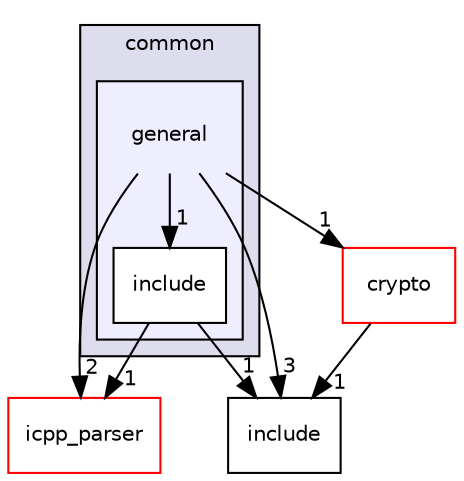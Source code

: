 digraph "general" {
  compound=true
  node [ fontsize="10", fontname="Helvetica"];
  edge [ labelfontsize="10", labelfontname="Helvetica"];
  subgraph clusterdir_a4dd272aad19606621d5cdd3bcc68a0e {
    graph [ bgcolor="#ddddee", pencolor="black", label="common" fontname="Helvetica", fontsize="10", URL="dir_a4dd272aad19606621d5cdd3bcc68a0e.html"]
  subgraph clusterdir_0035c26b3779a454e9f59b98e5e5e84a {
    graph [ bgcolor="#eeeeff", pencolor="black", label="" URL="dir_0035c26b3779a454e9f59b98e5e5e84a.html"];
    dir_0035c26b3779a454e9f59b98e5e5e84a [shape=plaintext label="general"];
    dir_b64dbe13b43be106e4ce5c0865e2bb52 [shape=box label="include" color="black" fillcolor="white" style="filled" URL="dir_b64dbe13b43be106e4ce5c0865e2bb52.html"];
  }
  }
  dir_9a09475e64ca178f832d9cd2d32ea8b5 [shape=box label="icpp_parser" fillcolor="white" style="filled" color="red" URL="dir_9a09475e64ca178f832d9cd2d32ea8b5.html"];
  dir_d44c64559bbebec7f509842c48db8b23 [shape=box label="include" URL="dir_d44c64559bbebec7f509842c48db8b23.html"];
  dir_56391ec4d69eaa199d2926799b649a45 [shape=box label="crypto" fillcolor="white" style="filled" color="red" URL="dir_56391ec4d69eaa199d2926799b649a45.html"];
  dir_56391ec4d69eaa199d2926799b649a45->dir_d44c64559bbebec7f509842c48db8b23 [headlabel="1", labeldistance=1.5 headhref="dir_000009_000015.html"];
  dir_b64dbe13b43be106e4ce5c0865e2bb52->dir_9a09475e64ca178f832d9cd2d32ea8b5 [headlabel="1", labeldistance=1.5 headhref="dir_000011_000012.html"];
  dir_b64dbe13b43be106e4ce5c0865e2bb52->dir_d44c64559bbebec7f509842c48db8b23 [headlabel="1", labeldistance=1.5 headhref="dir_000011_000015.html"];
  dir_0035c26b3779a454e9f59b98e5e5e84a->dir_9a09475e64ca178f832d9cd2d32ea8b5 [headlabel="2", labeldistance=1.5 headhref="dir_000010_000012.html"];
  dir_0035c26b3779a454e9f59b98e5e5e84a->dir_d44c64559bbebec7f509842c48db8b23 [headlabel="3", labeldistance=1.5 headhref="dir_000010_000015.html"];
  dir_0035c26b3779a454e9f59b98e5e5e84a->dir_56391ec4d69eaa199d2926799b649a45 [headlabel="1", labeldistance=1.5 headhref="dir_000010_000009.html"];
  dir_0035c26b3779a454e9f59b98e5e5e84a->dir_b64dbe13b43be106e4ce5c0865e2bb52 [headlabel="1", labeldistance=1.5 headhref="dir_000010_000011.html"];
}
